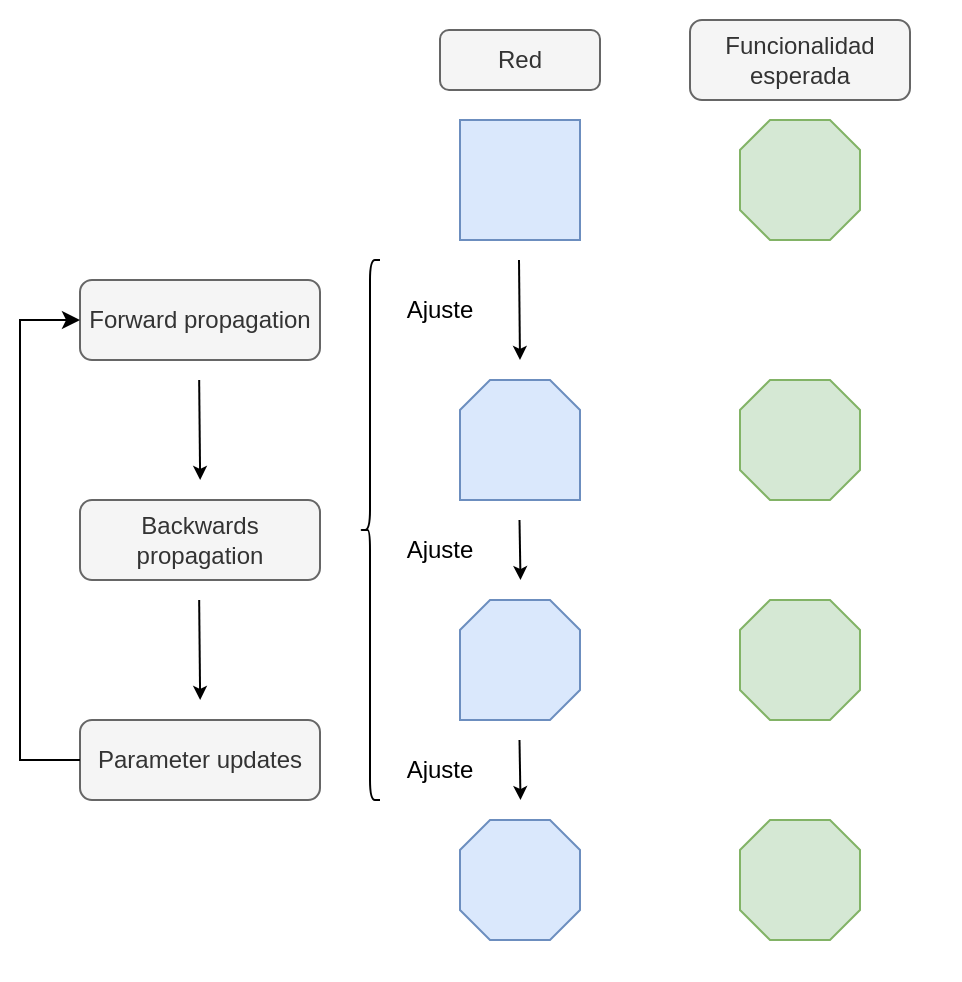<mxfile version="20.6.0" type="device"><diagram id="ryoa4Do136EA83S5TR0n" name="Página-1"><mxGraphModel dx="2012" dy="588" grid="1" gridSize="10" guides="1" tooltips="1" connect="1" arrows="1" fold="1" page="1" pageScale="1" pageWidth="827" pageHeight="1169" math="0" shadow="0"><root><mxCell id="0"/><mxCell id="1" parent="0"/><mxCell id="MwwMl6Ch4zOOQHR7n04v-12" value="" style="verticalLabelPosition=bottom;verticalAlign=top;html=1;shape=mxgraph.basic.polygon;polyCoords=[[0.25,0],[0.75,0],[1,0.25],[1,0.75],[0.75,1],[0.25,1],[0,0.75],[0,0.25]];polyline=0;strokeWidth=1;fillColor=#d5e8d4;strokeColor=#82b366;" parent="1" vertex="1"><mxGeometry x="210" y="120" width="60" height="60" as="geometry"/></mxCell><mxCell id="MwwMl6Ch4zOOQHR7n04v-13" value="" style="verticalLabelPosition=bottom;verticalAlign=top;html=1;shape=mxgraph.basic.polygon;polyCoords=[[0,0],[1,0],[1,0.25],[1,0.75],[1,1],[0,1],[0,0.75],[0,0.25]];polyline=0;strokeWidth=1;fillColor=#dae8fc;strokeColor=#6c8ebf;" parent="1" vertex="1"><mxGeometry x="70" y="120" width="60" height="60" as="geometry"/></mxCell><mxCell id="MwwMl6Ch4zOOQHR7n04v-20" value="" style="endArrow=classic;html=1;rounded=0;strokeWidth=1;endSize=4;" parent="1" edge="1"><mxGeometry width="50" height="50" relative="1" as="geometry"><mxPoint x="99.5" y="190" as="sourcePoint"/><mxPoint x="100" y="240" as="targetPoint"/></mxGeometry></mxCell><mxCell id="MwwMl6Ch4zOOQHR7n04v-21" value="Ajuste" style="text;html=1;strokeColor=none;fillColor=none;align=center;verticalAlign=middle;whiteSpace=wrap;rounded=0;strokeWidth=1;" parent="1" vertex="1"><mxGeometry x="30" y="200" width="60" height="30" as="geometry"/></mxCell><mxCell id="MwwMl6Ch4zOOQHR7n04v-22" value="" style="verticalLabelPosition=bottom;verticalAlign=top;html=1;shape=mxgraph.basic.polygon;polyCoords=[[0.25,0],[0.75,0],[1,0.25],[1,0.75],[1,1],[0,1],[0,0.75],[0,0.25]];polyline=0;strokeWidth=1;fillColor=#dae8fc;strokeColor=#6c8ebf;" parent="1" vertex="1"><mxGeometry x="70" y="250" width="60" height="60" as="geometry"/></mxCell><mxCell id="MwwMl6Ch4zOOQHR7n04v-24" value="" style="endArrow=classic;html=1;rounded=0;strokeWidth=1;endSize=4;" parent="1" edge="1"><mxGeometry width="50" height="50" relative="1" as="geometry"><mxPoint x="99.75" y="320" as="sourcePoint"/><mxPoint x="100.25" y="350" as="targetPoint"/></mxGeometry></mxCell><mxCell id="MwwMl6Ch4zOOQHR7n04v-26" value="" style="verticalLabelPosition=bottom;verticalAlign=top;html=1;shape=mxgraph.basic.polygon;polyCoords=[[0.25,0],[0.75,0],[1,0.25],[1,0.75],[0.75,1],[0.25,1],[0,0.75],[0,0.25]];polyline=0;strokeWidth=1;fillColor=#d5e8d4;strokeColor=#82b366;" parent="1" vertex="1"><mxGeometry x="210" y="250" width="60" height="60" as="geometry"/></mxCell><mxCell id="MwwMl6Ch4zOOQHR7n04v-27" value="" style="verticalLabelPosition=bottom;verticalAlign=top;html=1;shape=mxgraph.basic.polygon;polyCoords=[[0.25,0],[0.75,0],[1,0.25],[1,0.75],[0.75,1],[0,1],[0,0.75],[0,0.25]];polyline=0;strokeWidth=1;fillColor=#dae8fc;strokeColor=#6c8ebf;" parent="1" vertex="1"><mxGeometry x="70" y="360" width="60" height="60" as="geometry"/></mxCell><mxCell id="MwwMl6Ch4zOOQHR7n04v-28" value="" style="verticalLabelPosition=bottom;verticalAlign=top;html=1;shape=mxgraph.basic.polygon;polyCoords=[[0.25,0],[0.75,0],[1,0.25],[1,0.75],[0.75,1],[0.25,1],[0,0.75],[0,0.25]];polyline=0;strokeWidth=1;fillColor=#d5e8d4;strokeColor=#82b366;" parent="1" vertex="1"><mxGeometry x="210" y="360" width="60" height="60" as="geometry"/></mxCell><mxCell id="MwwMl6Ch4zOOQHR7n04v-29" value="" style="endArrow=classic;html=1;rounded=0;strokeWidth=1;endSize=4;" parent="1" edge="1"><mxGeometry width="50" height="50" relative="1" as="geometry"><mxPoint x="99.75" y="430" as="sourcePoint"/><mxPoint x="100.25" y="460" as="targetPoint"/></mxGeometry></mxCell><mxCell id="MwwMl6Ch4zOOQHR7n04v-30" value="" style="verticalLabelPosition=bottom;verticalAlign=top;html=1;shape=mxgraph.basic.polygon;polyCoords=[[0.25,0],[0.75,0],[1,0.25],[1,0.75],[0.75,1],[0.25,1],[0,0.75],[0,0.25]];polyline=0;strokeWidth=1;fillColor=#dae8fc;strokeColor=#6c8ebf;" parent="1" vertex="1"><mxGeometry x="70" y="470" width="60" height="60" as="geometry"/></mxCell><mxCell id="MwwMl6Ch4zOOQHR7n04v-31" value="" style="verticalLabelPosition=bottom;verticalAlign=top;html=1;shape=mxgraph.basic.polygon;polyCoords=[[0.25,0],[0.75,0],[1,0.25],[1,0.75],[0.75,1],[0.25,1],[0,0.75],[0,0.25]];polyline=0;strokeWidth=1;fillColor=#d5e8d4;strokeColor=#82b366;" parent="1" vertex="1"><mxGeometry x="210" y="470" width="60" height="60" as="geometry"/></mxCell><mxCell id="MwwMl6Ch4zOOQHR7n04v-32" value="Ajuste" style="text;html=1;strokeColor=none;fillColor=none;align=center;verticalAlign=middle;whiteSpace=wrap;rounded=0;strokeWidth=1;" parent="1" vertex="1"><mxGeometry x="30" y="320" width="60" height="30" as="geometry"/></mxCell><mxCell id="MwwMl6Ch4zOOQHR7n04v-33" value="Ajuste" style="text;html=1;strokeColor=none;fillColor=none;align=center;verticalAlign=middle;whiteSpace=wrap;rounded=0;strokeWidth=1;" parent="1" vertex="1"><mxGeometry x="30" y="430" width="60" height="30" as="geometry"/></mxCell><mxCell id="maEbv8duN8lyjmEkAAtw-1" value="" style="shape=curlyBracket;whiteSpace=wrap;html=1;rounded=1;labelPosition=left;verticalLabelPosition=middle;align=right;verticalAlign=middle;" vertex="1" parent="1"><mxGeometry x="20" y="190" width="10" height="270" as="geometry"/></mxCell><mxCell id="maEbv8duN8lyjmEkAAtw-4" value="Red" style="rounded=1;whiteSpace=wrap;html=1;fillColor=#f5f5f5;fontColor=#333333;strokeColor=#666666;" vertex="1" parent="1"><mxGeometry x="60" y="75" width="80" height="30" as="geometry"/></mxCell><mxCell id="maEbv8duN8lyjmEkAAtw-5" value="Funcionalidad esperada" style="rounded=1;whiteSpace=wrap;html=1;fillColor=#f5f5f5;fontColor=#333333;strokeColor=#666666;" vertex="1" parent="1"><mxGeometry x="185" y="70" width="110" height="40" as="geometry"/></mxCell><mxCell id="maEbv8duN8lyjmEkAAtw-6" value="Forward propagation" style="rounded=1;whiteSpace=wrap;html=1;fillColor=#f5f5f5;fontColor=#333333;strokeColor=#666666;" vertex="1" parent="1"><mxGeometry x="-120" y="200" width="120" height="40" as="geometry"/></mxCell><mxCell id="maEbv8duN8lyjmEkAAtw-7" value="" style="endArrow=classic;html=1;rounded=0;strokeWidth=1;endSize=4;" edge="1" parent="1"><mxGeometry width="50" height="50" relative="1" as="geometry"><mxPoint x="-60.42" y="250" as="sourcePoint"/><mxPoint x="-59.92" y="300" as="targetPoint"/></mxGeometry></mxCell><mxCell id="maEbv8duN8lyjmEkAAtw-8" value="Backwards propagation" style="rounded=1;whiteSpace=wrap;html=1;fillColor=#f5f5f5;fontColor=#333333;strokeColor=#666666;" vertex="1" parent="1"><mxGeometry x="-120" y="310" width="120" height="40" as="geometry"/></mxCell><mxCell id="maEbv8duN8lyjmEkAAtw-9" value="" style="endArrow=classic;html=1;rounded=0;strokeWidth=1;endSize=4;" edge="1" parent="1"><mxGeometry width="50" height="50" relative="1" as="geometry"><mxPoint x="-60.42" y="360" as="sourcePoint"/><mxPoint x="-59.92" y="410" as="targetPoint"/></mxGeometry></mxCell><mxCell id="maEbv8duN8lyjmEkAAtw-10" value="Parameter updates" style="rounded=1;whiteSpace=wrap;html=1;fillColor=#f5f5f5;fontColor=#333333;strokeColor=#666666;" vertex="1" parent="1"><mxGeometry x="-120" y="420" width="120" height="40" as="geometry"/></mxCell><mxCell id="maEbv8duN8lyjmEkAAtw-11" value="" style="edgeStyle=elbowEdgeStyle;elbow=horizontal;endArrow=classic;html=1;rounded=0;exitX=0;exitY=0.5;exitDx=0;exitDy=0;entryX=0;entryY=0.5;entryDx=0;entryDy=0;" edge="1" parent="1" source="maEbv8duN8lyjmEkAAtw-10" target="maEbv8duN8lyjmEkAAtw-6"><mxGeometry width="50" height="50" relative="1" as="geometry"><mxPoint x="-320" y="440" as="sourcePoint"/><mxPoint x="-270" y="390" as="targetPoint"/><Array as="points"><mxPoint x="-150" y="330"/></Array></mxGeometry></mxCell><mxCell id="maEbv8duN8lyjmEkAAtw-12" value="&amp;nbsp;" style="text;html=1;strokeColor=none;fillColor=none;align=center;verticalAlign=middle;whiteSpace=wrap;rounded=0;" vertex="1" parent="1"><mxGeometry x="-160" y="60" width="480" height="490" as="geometry"/></mxCell></root></mxGraphModel></diagram></mxfile>